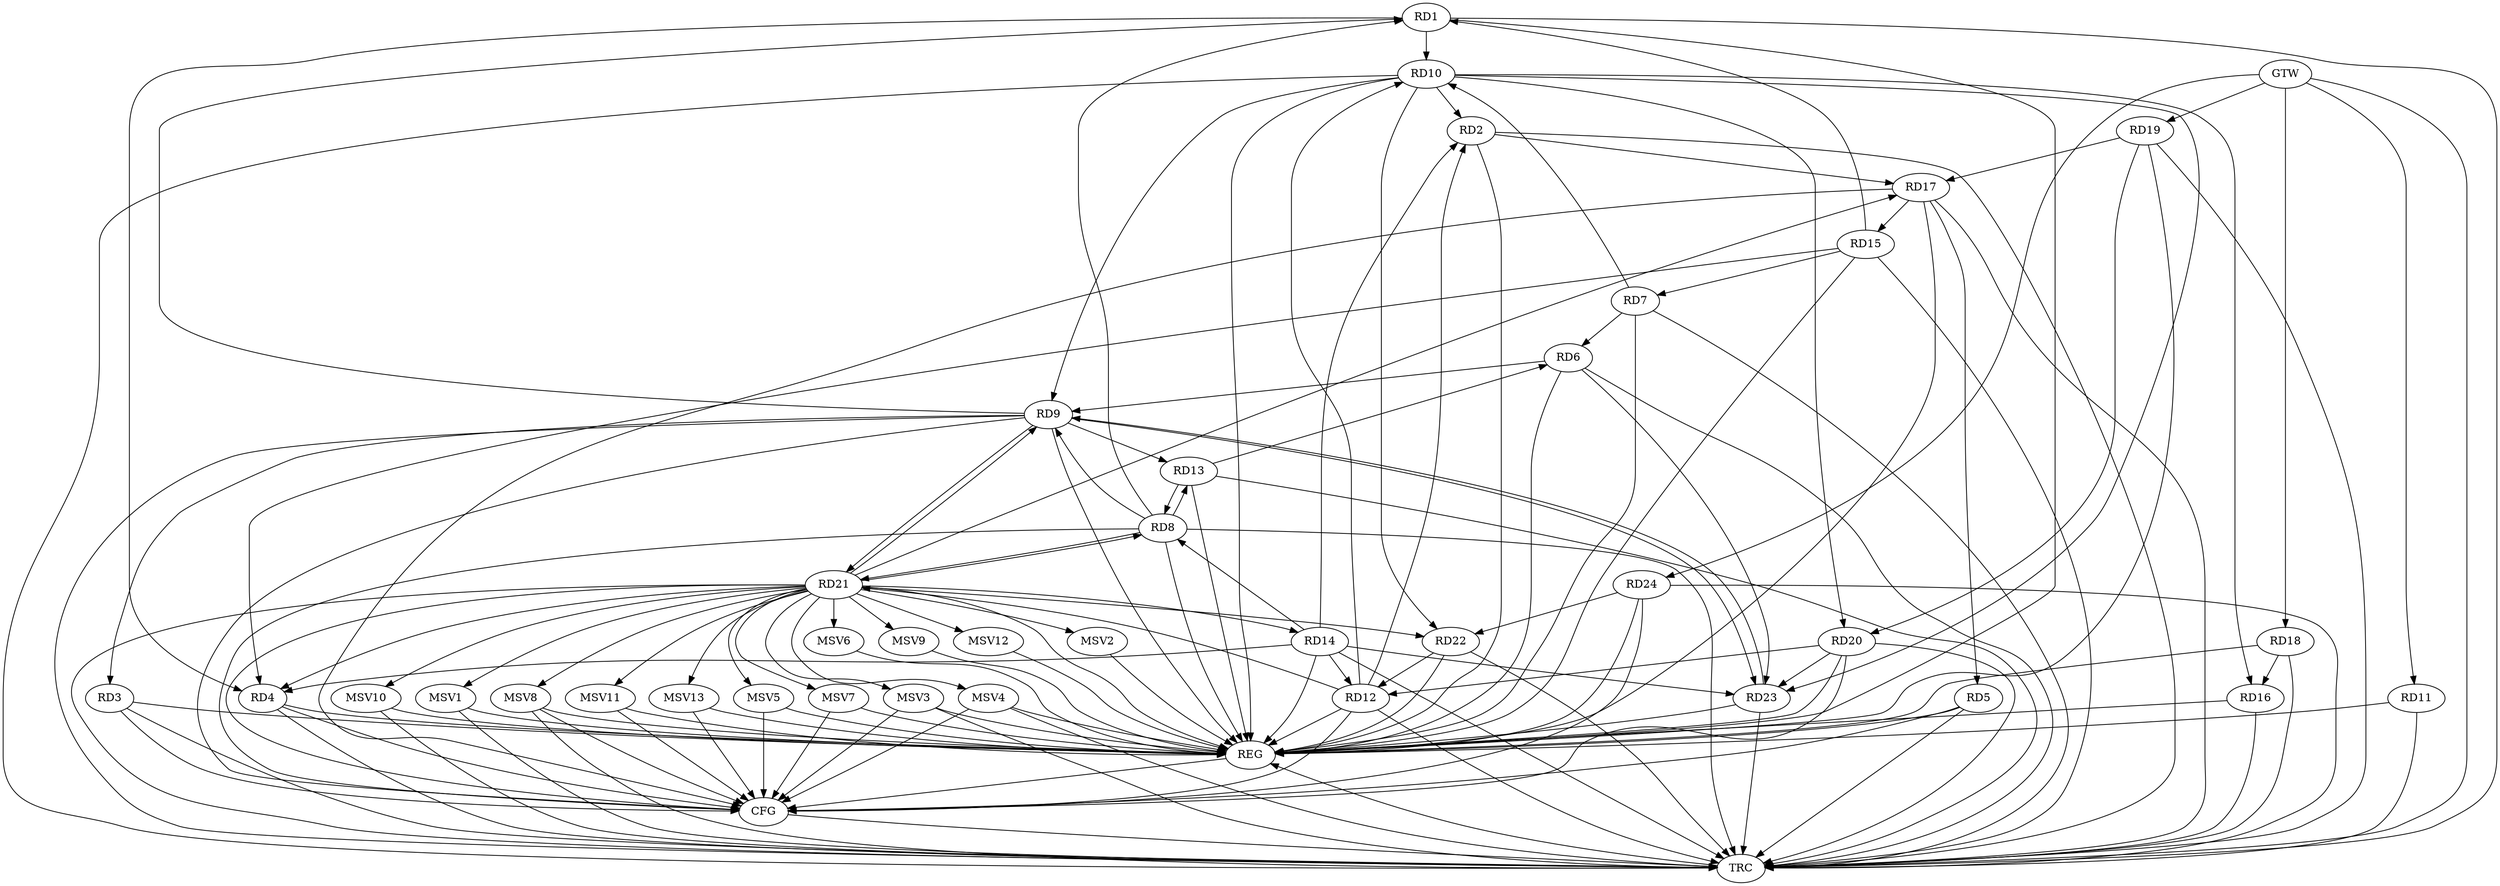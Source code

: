 strict digraph G {
  RD1 [ label="RD1" ];
  RD2 [ label="RD2" ];
  RD3 [ label="RD3" ];
  RD4 [ label="RD4" ];
  RD5 [ label="RD5" ];
  RD6 [ label="RD6" ];
  RD7 [ label="RD7" ];
  RD8 [ label="RD8" ];
  RD9 [ label="RD9" ];
  RD10 [ label="RD10" ];
  RD11 [ label="RD11" ];
  RD12 [ label="RD12" ];
  RD13 [ label="RD13" ];
  RD14 [ label="RD14" ];
  RD15 [ label="RD15" ];
  RD16 [ label="RD16" ];
  RD17 [ label="RD17" ];
  RD18 [ label="RD18" ];
  RD19 [ label="RD19" ];
  RD20 [ label="RD20" ];
  RD21 [ label="RD21" ];
  RD22 [ label="RD22" ];
  RD23 [ label="RD23" ];
  RD24 [ label="RD24" ];
  GTW [ label="GTW" ];
  REG [ label="REG" ];
  CFG [ label="CFG" ];
  TRC [ label="TRC" ];
  MSV1 [ label="MSV1" ];
  MSV2 [ label="MSV2" ];
  MSV3 [ label="MSV3" ];
  MSV4 [ label="MSV4" ];
  MSV5 [ label="MSV5" ];
  MSV6 [ label="MSV6" ];
  MSV7 [ label="MSV7" ];
  MSV8 [ label="MSV8" ];
  MSV9 [ label="MSV9" ];
  MSV10 [ label="MSV10" ];
  MSV11 [ label="MSV11" ];
  MSV12 [ label="MSV12" ];
  MSV13 [ label="MSV13" ];
  RD1 -> RD4;
  RD8 -> RD1;
  RD9 -> RD1;
  RD1 -> RD10;
  RD15 -> RD1;
  RD10 -> RD2;
  RD12 -> RD2;
  RD14 -> RD2;
  RD2 -> RD17;
  RD9 -> RD3;
  RD14 -> RD4;
  RD15 -> RD4;
  RD21 -> RD4;
  RD17 -> RD5;
  RD7 -> RD6;
  RD6 -> RD9;
  RD13 -> RD6;
  RD6 -> RD23;
  RD7 -> RD10;
  RD15 -> RD7;
  RD8 -> RD9;
  RD8 -> RD13;
  RD13 -> RD8;
  RD14 -> RD8;
  RD8 -> RD21;
  RD21 -> RD8;
  RD10 -> RD9;
  RD9 -> RD13;
  RD9 -> RD21;
  RD21 -> RD9;
  RD9 -> RD23;
  RD23 -> RD9;
  RD12 -> RD10;
  RD10 -> RD16;
  RD10 -> RD20;
  RD10 -> RD22;
  RD10 -> RD23;
  RD14 -> RD12;
  RD20 -> RD12;
  RD12 -> RD21;
  RD22 -> RD12;
  RD21 -> RD14;
  RD14 -> RD23;
  RD17 -> RD15;
  RD18 -> RD16;
  RD19 -> RD17;
  RD21 -> RD17;
  RD19 -> RD20;
  RD20 -> RD23;
  RD21 -> RD22;
  RD24 -> RD22;
  GTW -> RD11;
  GTW -> RD18;
  GTW -> RD19;
  GTW -> RD24;
  RD1 -> REG;
  RD2 -> REG;
  RD3 -> REG;
  RD4 -> REG;
  RD5 -> REG;
  RD6 -> REG;
  RD7 -> REG;
  RD8 -> REG;
  RD9 -> REG;
  RD10 -> REG;
  RD11 -> REG;
  RD12 -> REG;
  RD13 -> REG;
  RD14 -> REG;
  RD15 -> REG;
  RD16 -> REG;
  RD17 -> REG;
  RD18 -> REG;
  RD19 -> REG;
  RD20 -> REG;
  RD21 -> REG;
  RD22 -> REG;
  RD23 -> REG;
  RD24 -> REG;
  RD20 -> CFG;
  RD5 -> CFG;
  RD21 -> CFG;
  RD8 -> CFG;
  RD9 -> CFG;
  RD12 -> CFG;
  RD4 -> CFG;
  RD24 -> CFG;
  RD3 -> CFG;
  RD17 -> CFG;
  REG -> CFG;
  RD1 -> TRC;
  RD2 -> TRC;
  RD3 -> TRC;
  RD4 -> TRC;
  RD5 -> TRC;
  RD6 -> TRC;
  RD7 -> TRC;
  RD8 -> TRC;
  RD9 -> TRC;
  RD10 -> TRC;
  RD11 -> TRC;
  RD12 -> TRC;
  RD13 -> TRC;
  RD14 -> TRC;
  RD15 -> TRC;
  RD16 -> TRC;
  RD17 -> TRC;
  RD18 -> TRC;
  RD19 -> TRC;
  RD20 -> TRC;
  RD21 -> TRC;
  RD22 -> TRC;
  RD23 -> TRC;
  RD24 -> TRC;
  GTW -> TRC;
  CFG -> TRC;
  TRC -> REG;
  RD21 -> MSV1;
  MSV1 -> REG;
  MSV1 -> TRC;
  RD21 -> MSV2;
  RD21 -> MSV3;
  MSV2 -> REG;
  MSV3 -> REG;
  MSV3 -> TRC;
  MSV3 -> CFG;
  RD21 -> MSV4;
  RD21 -> MSV5;
  MSV4 -> REG;
  MSV4 -> TRC;
  MSV4 -> CFG;
  MSV5 -> REG;
  MSV5 -> CFG;
  RD21 -> MSV6;
  RD21 -> MSV7;
  RD21 -> MSV8;
  MSV6 -> REG;
  MSV7 -> REG;
  MSV7 -> CFG;
  MSV8 -> REG;
  MSV8 -> TRC;
  MSV8 -> CFG;
  RD21 -> MSV9;
  MSV9 -> REG;
  RD21 -> MSV10;
  MSV10 -> REG;
  MSV10 -> TRC;
  RD21 -> MSV11;
  RD21 -> MSV12;
  MSV11 -> REG;
  MSV11 -> CFG;
  MSV12 -> REG;
  RD21 -> MSV13;
  MSV13 -> REG;
  MSV13 -> CFG;
}
